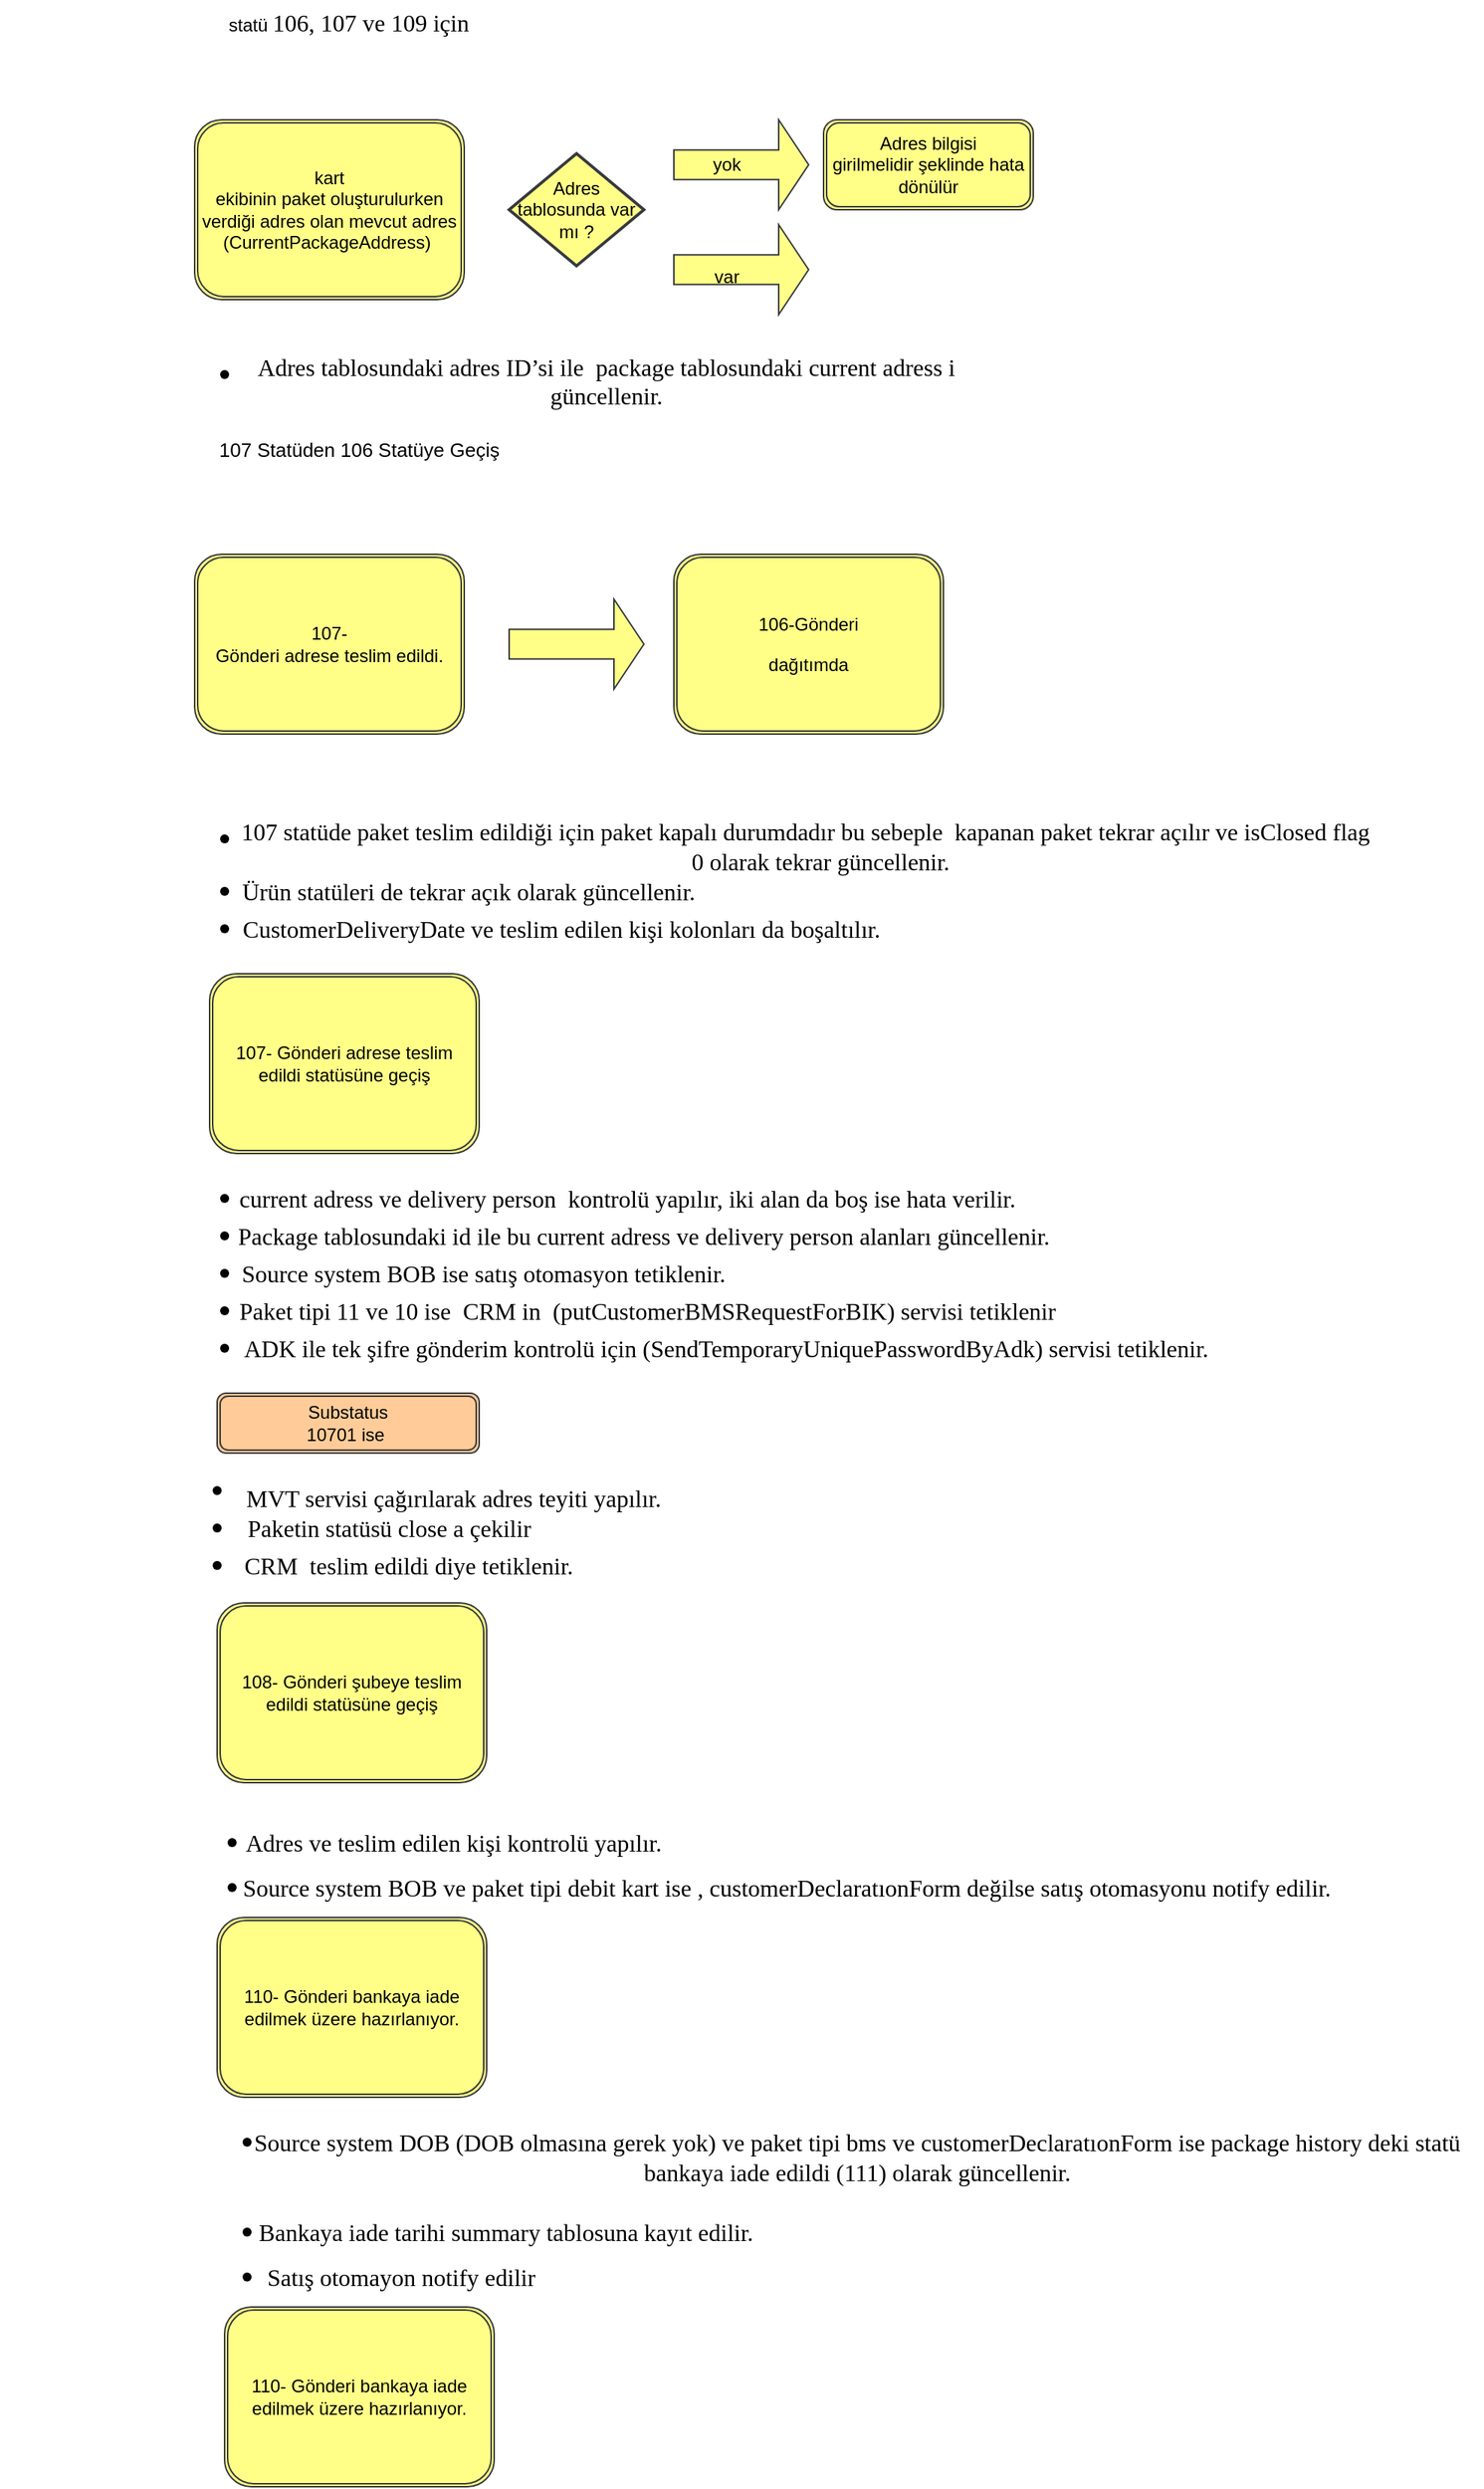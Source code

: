 <mxfile version="24.3.1" type="github">
  <diagram name="Sayfa -1" id="WW5wY_Qcip8z4y86tEyI">
    <mxGraphModel dx="1845" dy="658" grid="1" gridSize="10" guides="1" tooltips="1" connect="1" arrows="1" fold="1" page="1" pageScale="1" pageWidth="827" pageHeight="1169" background="none" math="0" shadow="0">
      <root>
        <mxCell id="0" />
        <mxCell id="1" parent="0" />
        <mxCell id="4TituT0BLEGVB-wLY2qW-1" value="&lt;span style=&quot;&quot;&gt;&lt;font style=&quot;font-size: 12px;&quot; face=&quot;Helvetica&quot;&gt;kart&lt;br&gt;ekibinin paket oluşturulurken verdiği adres olan mevcut adres (CurrentPackageAddress)&amp;nbsp;&lt;/font&gt;&lt;/span&gt;" style="shape=ext;double=1;rounded=1;whiteSpace=wrap;html=1;fillColor=#ffff88;strokeColor=#36393d;" vertex="1" parent="1">
          <mxGeometry x="50" y="160" width="180" height="120" as="geometry" />
        </mxCell>
        <mxCell id="4TituT0BLEGVB-wLY2qW-2" value="Adres tablosunda var mı ?" style="strokeWidth=2;html=1;shape=mxgraph.flowchart.decision;whiteSpace=wrap;fillColor=#ffff88;strokeColor=#36393d;" vertex="1" parent="1">
          <mxGeometry x="260" y="182.5" width="90" height="75" as="geometry" />
        </mxCell>
        <mxCell id="4TituT0BLEGVB-wLY2qW-3" value="" style="html=1;shadow=0;dashed=0;align=center;verticalAlign=middle;shape=mxgraph.arrows2.arrow;dy=0.67;dx=20;notch=0;fillColor=#ffff88;strokeColor=#36393d;" vertex="1" parent="1">
          <mxGeometry x="370" y="160" width="90" height="60" as="geometry" />
        </mxCell>
        <mxCell id="4TituT0BLEGVB-wLY2qW-7" value="" style="html=1;shadow=0;dashed=0;align=center;verticalAlign=middle;shape=mxgraph.arrows2.arrow;dy=0.67;dx=20;notch=0;fillColor=#ffff88;strokeColor=#36393d;" vertex="1" parent="1">
          <mxGeometry x="370" y="230" width="90" height="60" as="geometry" />
        </mxCell>
        <mxCell id="4TituT0BLEGVB-wLY2qW-8" value="yok" style="text;html=1;align=center;verticalAlign=middle;resizable=0;points=[];autosize=1;strokeColor=none;fillColor=none;" vertex="1" parent="1">
          <mxGeometry x="385" y="175" width="40" height="30" as="geometry" />
        </mxCell>
        <mxCell id="4TituT0BLEGVB-wLY2qW-9" value="var" style="text;html=1;align=center;verticalAlign=middle;resizable=0;points=[];autosize=1;strokeColor=none;fillColor=none;" vertex="1" parent="1">
          <mxGeometry x="385" y="250" width="40" height="30" as="geometry" />
        </mxCell>
        <mxCell id="4TituT0BLEGVB-wLY2qW-12" value="&lt;span style=&quot;&quot;&gt;&lt;font style=&quot;font-size: 12px;&quot; face=&quot;Helvetica&quot;&gt;Adres bilgisi&lt;br&gt;girilmelidir şeklinde hata dönülür&lt;/font&gt;&lt;/span&gt;" style="shape=ext;double=1;rounded=1;whiteSpace=wrap;html=1;fillColor=#ffff88;strokeColor=#36393d;" vertex="1" parent="1">
          <mxGeometry x="470" y="160" width="140" height="60" as="geometry" />
        </mxCell>
        <mxCell id="4TituT0BLEGVB-wLY2qW-15" value="" style="shape=waypoint;sketch=0;fillStyle=solid;size=6;pointerEvents=1;points=[];fillColor=none;resizable=0;rotatable=0;perimeter=centerPerimeter;snapToPoint=1;" vertex="1" parent="1">
          <mxGeometry x="60" y="320" width="20" height="20" as="geometry" />
        </mxCell>
        <mxCell id="4TituT0BLEGVB-wLY2qW-20" value="&lt;span style=&quot;text-wrap: nowrap;&quot;&gt;statü&amp;nbsp;&lt;/span&gt;&lt;span style=&quot;text-wrap: nowrap; font-size: 12pt; font-family: &amp;quot;Times New Roman&amp;quot;, serif;&quot;&gt;106, 107 ve 109 için&amp;nbsp;&lt;/span&gt;" style="text;html=1;align=center;verticalAlign=middle;whiteSpace=wrap;rounded=0;" vertex="1" parent="1">
          <mxGeometry x="60" y="80" width="190" height="30" as="geometry" />
        </mxCell>
        <mxCell id="4TituT0BLEGVB-wLY2qW-21" value="&lt;p style=&quot;text-indent: -18pt; font-size: 16px;&quot; class=&quot;MsoListParagraph&quot;&gt;&lt;font style=&quot;font-size: 16px;&quot; face=&quot;Times New Roman&quot;&gt;&lt;span style=&quot;font-variant-numeric: normal; font-variant-east-asian: normal; font-variant-alternates: normal; font-kerning: auto; font-optical-sizing: auto; font-feature-settings: normal; font-variation-settings: normal; font-variant-position: normal; font-stretch: normal; line-height: normal;&quot;&gt;&amp;nbsp; &amp;nbsp; &amp;nbsp; &amp;nbsp;&lt;br&gt;&lt;/span&gt;Adres tablosundaki adres ID’si ile&amp;nbsp; package tablosundaki current adress i güncellenir.&lt;/font&gt;&lt;/p&gt;" style="text;html=1;align=center;verticalAlign=middle;whiteSpace=wrap;rounded=0;" vertex="1" parent="1">
          <mxGeometry x="70" y="310" width="510" height="30" as="geometry" />
        </mxCell>
        <mxCell id="4TituT0BLEGVB-wLY2qW-22" value="&lt;p align=&quot;center&quot; class=&quot;MsoNormal&quot;&gt;107-&lt;br/&gt;Gönderi adrese teslim edildi.&lt;/p&gt;" style="shape=ext;double=1;rounded=1;whiteSpace=wrap;html=1;fillColor=#ffff88;strokeColor=#36393d;" vertex="1" parent="1">
          <mxGeometry x="50" y="450" width="180" height="120" as="geometry" />
        </mxCell>
        <mxCell id="4TituT0BLEGVB-wLY2qW-25" value="" style="html=1;shadow=0;dashed=0;align=center;verticalAlign=middle;shape=mxgraph.arrows2.arrow;dy=0.67;dx=20;notch=0;fillColor=#ffff88;strokeColor=#36393d;" vertex="1" parent="1">
          <mxGeometry x="260" y="480" width="90" height="60" as="geometry" />
        </mxCell>
        <mxCell id="4TituT0BLEGVB-wLY2qW-29" value="" style="shape=waypoint;sketch=0;fillStyle=solid;size=6;pointerEvents=1;points=[];fillColor=none;resizable=0;rotatable=0;perimeter=centerPerimeter;snapToPoint=1;" vertex="1" parent="1">
          <mxGeometry x="60" y="630" width="20" height="20" as="geometry" />
        </mxCell>
        <mxCell id="4TituT0BLEGVB-wLY2qW-30" value="&lt;p class=&quot;MsoNormal&quot;&gt;&lt;font style=&quot;font-size: 13px;&quot;&gt;107 Statüden 106 Statüye Geçiş&lt;/font&gt;&lt;b&gt;&lt;/b&gt;&lt;/p&gt;" style="text;html=1;align=center;verticalAlign=middle;whiteSpace=wrap;rounded=0;" vertex="1" parent="1">
          <mxGeometry x="60" y="360" width="200" height="40" as="geometry" />
        </mxCell>
        <mxCell id="4TituT0BLEGVB-wLY2qW-31" value="&lt;p class=&quot;MsoListParagraph&quot; style=&quot;text-indent: -18pt; font-size: 16px;&quot;&gt;&lt;font style=&quot;font-size: 16px;&quot; face=&quot;Times New Roman&quot;&gt;&lt;span style=&quot;&quot;&gt;107 statüde paket teslim edildiği için paket kapalı durumdadır bu sebeple &amp;nbsp;kapanan paket tekrar açılır ve isClosed&amp;nbsp;&lt;/span&gt;&lt;span style=&quot;background-color: initial; text-indent: -18pt;&quot;&gt;flag 0 olarak tekrar güncellenir.&amp;nbsp;&lt;/span&gt;&lt;/font&gt;&lt;/p&gt;" style="text;html=1;align=center;verticalAlign=middle;whiteSpace=wrap;rounded=0;fontSize=13;" vertex="1" parent="1">
          <mxGeometry x="100" y="630" width="740" height="30" as="geometry" />
        </mxCell>
        <mxCell id="4TituT0BLEGVB-wLY2qW-32" value="&lt;p align=&quot;center&quot; class=&quot;MsoNormal&quot;&gt;106-&lt;span style=&quot;background-color: initial;&quot;&gt;Gönderi&lt;/span&gt;&lt;/p&gt;&lt;p align=&quot;center&quot; class=&quot;MsoNormal&quot;&gt;dağıtımda&lt;/p&gt;" style="shape=ext;double=1;rounded=1;whiteSpace=wrap;html=1;fillColor=#ffff88;strokeColor=#36393d;" vertex="1" parent="1">
          <mxGeometry x="370" y="450" width="180" height="120" as="geometry" />
        </mxCell>
        <mxCell id="4TituT0BLEGVB-wLY2qW-36" value="&lt;span style=&quot;font-size:12.0pt;font-family:&amp;quot;Times New Roman&amp;quot;,serif;&lt;br/&gt;mso-fareast-font-family:&amp;quot;Times New Roman&amp;quot;;mso-fareast-theme-font:minor-fareast;&lt;br/&gt;mso-ansi-language:TR;mso-fareast-language:EN-US;mso-bidi-language:AR-SA&quot;&gt;Ürün statüleri de tekrar açık olarak güncellenir.&amp;nbsp;&lt;/span&gt;" style="text;html=1;align=center;verticalAlign=middle;whiteSpace=wrap;rounded=0;" vertex="1" parent="1">
          <mxGeometry y="660" width="470" height="30" as="geometry" />
        </mxCell>
        <mxCell id="4TituT0BLEGVB-wLY2qW-37" value="" style="shape=waypoint;sketch=0;fillStyle=solid;size=6;pointerEvents=1;points=[];fillColor=none;resizable=0;rotatable=0;perimeter=centerPerimeter;snapToPoint=1;" vertex="1" parent="1">
          <mxGeometry x="60" y="665" width="20" height="20" as="geometry" />
        </mxCell>
        <mxCell id="4TituT0BLEGVB-wLY2qW-39" value="" style="shape=waypoint;sketch=0;fillStyle=solid;size=6;pointerEvents=1;points=[];fillColor=none;resizable=0;rotatable=0;perimeter=centerPerimeter;snapToPoint=1;" vertex="1" parent="1">
          <mxGeometry x="60" y="690" width="20" height="20" as="geometry" />
        </mxCell>
        <mxCell id="4TituT0BLEGVB-wLY2qW-40" value="&lt;span style=&quot;font-size:12.0pt;font-family:&amp;quot;Times New Roman&amp;quot;,serif;&lt;br/&gt;mso-fareast-font-family:&amp;quot;Times New Roman&amp;quot;;mso-fareast-theme-font:minor-fareast;&lt;br/&gt;mso-ansi-language:TR;mso-fareast-language:EN-US;mso-bidi-language:AR-SA&quot;&gt;CustomerDeliveryDate ve teslim edilen kişi kolonları da boşaltılır.&lt;/span&gt;" style="text;html=1;align=center;verticalAlign=middle;whiteSpace=wrap;rounded=0;" vertex="1" parent="1">
          <mxGeometry x="20" y="685" width="550" height="30" as="geometry" />
        </mxCell>
        <mxCell id="4TituT0BLEGVB-wLY2qW-41" value="&lt;p align=&quot;center&quot; class=&quot;MsoNormal&quot;&gt;107- Gönderi adrese teslim edildi statüsüne geçiş&lt;br&gt;&lt;/p&gt;" style="shape=ext;double=1;rounded=1;whiteSpace=wrap;html=1;fillColor=#ffff88;strokeColor=#36393d;" vertex="1" parent="1">
          <mxGeometry x="60" y="730" width="180" height="120" as="geometry" />
        </mxCell>
        <mxCell id="4TituT0BLEGVB-wLY2qW-46" value="" style="shape=waypoint;sketch=0;fillStyle=solid;size=6;pointerEvents=1;points=[];fillColor=none;resizable=0;rotatable=0;perimeter=centerPerimeter;snapToPoint=1;" vertex="1" parent="1">
          <mxGeometry x="60" y="870" width="20" height="20" as="geometry" />
        </mxCell>
        <mxCell id="4TituT0BLEGVB-wLY2qW-47" value="&lt;p style=&quot;font-size: 16px;&quot; class=&quot;MsoNormal&quot;&gt;&lt;font style=&quot;font-size: 16px;&quot; face=&quot;Times New Roman&quot;&gt;current adress ve delivery person&amp;nbsp; kontrolü yapılır, iki alan da boş ise hata verilir.&amp;nbsp;&amp;nbsp;&lt;/font&gt;&lt;span style=&quot;font-size: 14px; background-color: initial;&quot;&gt;&amp;nbsp;&lt;/span&gt;&lt;/p&gt;&lt;p style=&quot;font-size: 14px;&quot; class=&quot;MsoNormal&quot;&gt;&lt;/p&gt;" style="text;html=1;align=center;verticalAlign=middle;whiteSpace=wrap;rounded=0;" vertex="1" parent="1">
          <mxGeometry x="40" y="865" width="610" height="30" as="geometry" />
        </mxCell>
        <mxCell id="4TituT0BLEGVB-wLY2qW-48" value="" style="shape=waypoint;sketch=0;fillStyle=solid;size=6;pointerEvents=1;points=[];fillColor=none;resizable=0;rotatable=0;perimeter=centerPerimeter;snapToPoint=1;" vertex="1" parent="1">
          <mxGeometry x="60" y="895" width="20" height="20" as="geometry" />
        </mxCell>
        <mxCell id="4TituT0BLEGVB-wLY2qW-49" value="&lt;span style=&quot;font-size:12.0pt;font-family:&amp;quot;Times New Roman&amp;quot;,serif;&lt;br/&gt;mso-fareast-font-family:&amp;quot;Times New Roman&amp;quot;;mso-fareast-theme-font:minor-fareast;&lt;br/&gt;mso-ansi-language:TR;mso-fareast-language:EN-US;mso-bidi-language:AR-SA&quot;&gt;Package tablosundaki id ile bu current adress ve delivery person alanları güncellenir.&lt;/span&gt;" style="text;html=1;align=center;verticalAlign=middle;whiteSpace=wrap;rounded=0;" vertex="1" parent="1">
          <mxGeometry x="40" y="890" width="620" height="30" as="geometry" />
        </mxCell>
        <mxCell id="4TituT0BLEGVB-wLY2qW-53" value="&lt;p style=&quot;&quot; align=&quot;center&quot; class=&quot;MsoNormal&quot;&gt;&lt;span style=&quot;&quot;&gt;Substatus&lt;br&gt;10701 ise&amp;nbsp;&lt;/span&gt;&lt;br&gt;&lt;/p&gt;" style="shape=ext;double=1;rounded=1;whiteSpace=wrap;html=1;fillColor=#ffcc99;strokeColor=#36393d;" vertex="1" parent="1">
          <mxGeometry x="65" y="1010" width="175" height="40" as="geometry" />
        </mxCell>
        <mxCell id="4TituT0BLEGVB-wLY2qW-54" value="" style="shape=waypoint;sketch=0;fillStyle=solid;size=6;pointerEvents=1;points=[];fillColor=none;resizable=0;rotatable=0;perimeter=centerPerimeter;snapToPoint=1;" vertex="1" parent="1">
          <mxGeometry x="60" y="920" width="20" height="20" as="geometry" />
        </mxCell>
        <mxCell id="4TituT0BLEGVB-wLY2qW-56" value="&lt;span style=&quot;font-size:12.0pt;font-family:&amp;quot;Times New Roman&amp;quot;,serif;&lt;br/&gt;mso-fareast-font-family:&amp;quot;Times New Roman&amp;quot;;mso-fareast-theme-font:minor-fareast;&lt;br/&gt;mso-ansi-language:TR;mso-fareast-language:EN-US;mso-bidi-language:AR-SA&quot;&gt;MVT servisi çağırılarak adres teyiti yapılır.&amp;nbsp;&lt;/span&gt;" style="text;html=1;align=center;verticalAlign=middle;whiteSpace=wrap;rounded=0;" vertex="1" parent="1">
          <mxGeometry x="-80" y="1065" width="610" height="30" as="geometry" />
        </mxCell>
        <mxCell id="4TituT0BLEGVB-wLY2qW-57" value="" style="shape=waypoint;sketch=0;fillStyle=solid;size=6;pointerEvents=1;points=[];fillColor=none;resizable=0;rotatable=0;perimeter=centerPerimeter;snapToPoint=1;" vertex="1" parent="1">
          <mxGeometry x="60" y="945" width="20" height="20" as="geometry" />
        </mxCell>
        <mxCell id="4TituT0BLEGVB-wLY2qW-58" value="&lt;span style=&quot;font-size:12.0pt;font-family:&amp;quot;Times New Roman&amp;quot;,serif;&lt;br/&gt;mso-fareast-font-family:&amp;quot;Times New Roman&amp;quot;;mso-fareast-theme-font:minor-fareast;&lt;br/&gt;mso-ansi-language:TR;mso-fareast-language:EN-US;mso-bidi-language:AR-SA&quot;&gt;Paketin statüsü close a çekilir&lt;/span&gt;" style="text;html=1;align=center;verticalAlign=middle;whiteSpace=wrap;rounded=0;" vertex="1" parent="1">
          <mxGeometry x="-20" y="1085" width="400" height="30" as="geometry" />
        </mxCell>
        <mxCell id="4TituT0BLEGVB-wLY2qW-59" value="" style="shape=waypoint;sketch=0;fillStyle=solid;size=6;pointerEvents=1;points=[];fillColor=none;resizable=0;rotatable=0;perimeter=centerPerimeter;snapToPoint=1;" vertex="1" parent="1">
          <mxGeometry x="60" y="970" width="20" height="20" as="geometry" />
        </mxCell>
        <mxCell id="4TituT0BLEGVB-wLY2qW-60" value="&lt;span style=&quot;font-size:12.0pt;font-family:&amp;quot;Times New Roman&amp;quot;,serif;&lt;br/&gt;mso-fareast-font-family:&amp;quot;Times New Roman&amp;quot;;mso-fareast-theme-font:minor-fareast;&lt;br/&gt;mso-ansi-language:TR;mso-fareast-language:EN-US;mso-bidi-language:AR-SA&quot;&gt;CRM&amp;nbsp; teslim edildi diye tetiklenir.&amp;nbsp;&lt;/span&gt;" style="text;html=1;align=center;verticalAlign=middle;whiteSpace=wrap;rounded=0;" vertex="1" parent="1">
          <mxGeometry x="10" y="1110" width="370" height="30" as="geometry" />
        </mxCell>
        <mxCell id="4TituT0BLEGVB-wLY2qW-61" value="&lt;span style=&quot;font-size:12.0pt;font-family:&amp;quot;Times New Roman&amp;quot;,serif;&lt;br/&gt;mso-fareast-font-family:&amp;quot;Times New Roman&amp;quot;;mso-fareast-theme-font:minor-fareast;&lt;br/&gt;mso-ansi-language:TR;mso-fareast-language:EN-US;mso-bidi-language:AR-SA&quot;&gt;Source system BOB ise satış otomasyon tetiklenir.&amp;nbsp;&lt;/span&gt;" style="text;html=1;align=center;verticalAlign=middle;whiteSpace=wrap;rounded=0;" vertex="1" parent="1">
          <mxGeometry x="-30" y="915" width="550" height="30" as="geometry" />
        </mxCell>
        <mxCell id="4TituT0BLEGVB-wLY2qW-63" value="&lt;span style=&quot;font-size:12.0pt;font-family:&amp;quot;Times New Roman&amp;quot;,serif;&lt;br/&gt;mso-fareast-font-family:&amp;quot;Times New Roman&amp;quot;;mso-fareast-theme-font:minor-fareast;&lt;br/&gt;mso-ansi-language:TR;mso-fareast-language:EN-US;mso-bidi-language:AR-SA&quot;&gt;Paket tipi 11 ve 10 ise&amp;nbsp; CRM in&amp;nbsp;&amp;nbsp;&lt;/span&gt;&lt;span style=&quot;font-family: &amp;quot;Times New Roman&amp;quot;, serif; font-size: 16px;&quot;&gt;(putCustomerBMSRequestForBIK)&amp;nbsp;&lt;/span&gt;&lt;span style=&quot;font-size:12.0pt;font-family:&amp;quot;Times New Roman&amp;quot;,serif;&lt;br/&gt;mso-fareast-font-family:&amp;quot;Times New Roman&amp;quot;;mso-fareast-theme-font:minor-fareast;&lt;br/&gt;mso-ansi-language:TR;mso-fareast-language:EN-US;mso-bidi-language:AR-SA&quot;&gt;servisi tetiklenir&lt;/span&gt;" style="text;html=1;align=center;verticalAlign=middle;whiteSpace=wrap;rounded=0;" vertex="1" parent="1">
          <mxGeometry x="45" y="940" width="615" height="30" as="geometry" />
        </mxCell>
        <mxCell id="4TituT0BLEGVB-wLY2qW-64" value="&lt;span style=&quot;font-size:12.0pt;font-family:&amp;quot;Times New Roman&amp;quot;,serif;&lt;br/&gt;mso-fareast-font-family:&amp;quot;Times New Roman&amp;quot;;mso-fareast-theme-font:minor-fareast;&lt;br/&gt;mso-ansi-language:TR;mso-fareast-language:EN-US;mso-bidi-language:AR-SA&quot;&gt;ADK ile tek şifre gönderim kontrolü için (SendTemporaryUniquePasswordByAdk) servisi tetiklenir.&lt;/span&gt;" style="text;html=1;align=center;verticalAlign=middle;whiteSpace=wrap;rounded=0;" vertex="1" parent="1">
          <mxGeometry x="55" y="965" width="700" height="30" as="geometry" />
        </mxCell>
        <mxCell id="4TituT0BLEGVB-wLY2qW-65" value="" style="shape=waypoint;sketch=0;fillStyle=solid;size=6;pointerEvents=1;points=[];fillColor=none;resizable=0;rotatable=0;perimeter=centerPerimeter;snapToPoint=1;" vertex="1" parent="1">
          <mxGeometry x="55" y="1065" width="20" height="20" as="geometry" />
        </mxCell>
        <mxCell id="4TituT0BLEGVB-wLY2qW-66" value="" style="shape=waypoint;sketch=0;fillStyle=solid;size=6;pointerEvents=1;points=[];fillColor=none;resizable=0;rotatable=0;perimeter=centerPerimeter;snapToPoint=1;" vertex="1" parent="1">
          <mxGeometry x="55" y="1090" width="20" height="20" as="geometry" />
        </mxCell>
        <mxCell id="4TituT0BLEGVB-wLY2qW-67" value="" style="shape=waypoint;sketch=0;fillStyle=solid;size=6;pointerEvents=1;points=[];fillColor=none;resizable=0;rotatable=0;perimeter=centerPerimeter;snapToPoint=1;" vertex="1" parent="1">
          <mxGeometry x="55" y="1115" width="20" height="20" as="geometry" />
        </mxCell>
        <mxCell id="4TituT0BLEGVB-wLY2qW-68" value="&lt;p align=&quot;center&quot; class=&quot;MsoNormal&quot;&gt;108- Gönderi şubeye teslim edildi statüsüne geçiş&lt;br&gt;&lt;/p&gt;" style="shape=ext;double=1;rounded=1;whiteSpace=wrap;html=1;fillColor=#ffff88;strokeColor=#36393d;" vertex="1" parent="1">
          <mxGeometry x="65" y="1150" width="180" height="120" as="geometry" />
        </mxCell>
        <mxCell id="4TituT0BLEGVB-wLY2qW-69" value="" style="shape=waypoint;sketch=0;fillStyle=solid;size=6;pointerEvents=1;points=[];fillColor=none;resizable=0;rotatable=0;perimeter=centerPerimeter;snapToPoint=1;" vertex="1" parent="1">
          <mxGeometry x="65" y="1300" width="20" height="20" as="geometry" />
        </mxCell>
        <mxCell id="4TituT0BLEGVB-wLY2qW-70" value="" style="shape=waypoint;sketch=0;fillStyle=solid;size=6;pointerEvents=1;points=[];fillColor=none;resizable=0;rotatable=0;perimeter=centerPerimeter;snapToPoint=1;" vertex="1" parent="1">
          <mxGeometry x="65" y="1330" width="20" height="20" as="geometry" />
        </mxCell>
        <mxCell id="4TituT0BLEGVB-wLY2qW-71" value="&lt;span style=&quot;font-size:12.0pt;font-family:&amp;quot;Times New Roman&amp;quot;,serif;&lt;br/&gt;mso-fareast-font-family:&amp;quot;Times New Roman&amp;quot;;mso-fareast-theme-font:minor-fareast;&lt;br/&gt;mso-ansi-language:TR;mso-fareast-language:EN-US;mso-bidi-language:AR-SA&quot;&gt;Adres ve teslim edilen kişi kontrolü yapılır.&amp;nbsp;&lt;/span&gt;" style="text;html=1;align=center;verticalAlign=middle;whiteSpace=wrap;rounded=0;" vertex="1" parent="1">
          <mxGeometry x="-50" y="1295" width="550" height="30" as="geometry" />
        </mxCell>
        <mxCell id="4TituT0BLEGVB-wLY2qW-72" value="&lt;span style=&quot;font-size:12.0pt;font-family:&amp;quot;Times New Roman&amp;quot;,serif;&lt;br/&gt;mso-fareast-font-family:&amp;quot;Times New Roman&amp;quot;;mso-fareast-theme-font:minor-fareast;&lt;br/&gt;mso-ansi-language:TR;mso-fareast-language:EN-US;mso-bidi-language:AR-SA&quot;&gt;Source system BOB ve paket tipi debit kart ise , customerDeclaratıonForm değilse satış otomasyonu notify edilir.&amp;nbsp;&lt;/span&gt;" style="text;html=1;align=center;verticalAlign=middle;whiteSpace=wrap;rounded=0;" vertex="1" parent="1">
          <mxGeometry x="40" y="1325" width="815" height="30" as="geometry" />
        </mxCell>
        <mxCell id="4TituT0BLEGVB-wLY2qW-73" value="&lt;p align=&quot;center&quot; class=&quot;MsoNormal&quot;&gt;110- Gönderi bankaya iade edilmek üzere hazırlanıyor.&lt;br&gt;&lt;/p&gt;" style="shape=ext;double=1;rounded=1;whiteSpace=wrap;html=1;fillColor=#ffff88;strokeColor=#36393d;" vertex="1" parent="1">
          <mxGeometry x="65" y="1360" width="180" height="120" as="geometry" />
        </mxCell>
        <mxCell id="4TituT0BLEGVB-wLY2qW-74" value="" style="shape=waypoint;sketch=0;fillStyle=solid;size=6;pointerEvents=1;points=[];fillColor=none;resizable=0;rotatable=0;perimeter=centerPerimeter;snapToPoint=1;" vertex="1" parent="1">
          <mxGeometry x="75" y="1500" width="20" height="20" as="geometry" />
        </mxCell>
        <mxCell id="4TituT0BLEGVB-wLY2qW-75" value="" style="shape=waypoint;sketch=0;fillStyle=solid;size=6;pointerEvents=1;points=[];fillColor=none;resizable=0;rotatable=0;perimeter=centerPerimeter;snapToPoint=1;" vertex="1" parent="1">
          <mxGeometry x="75" y="1560" width="20" height="20" as="geometry" />
        </mxCell>
        <mxCell id="4TituT0BLEGVB-wLY2qW-76" value="" style="shape=waypoint;sketch=0;fillStyle=solid;size=6;pointerEvents=1;points=[];fillColor=none;resizable=0;rotatable=0;perimeter=centerPerimeter;snapToPoint=1;" vertex="1" parent="1">
          <mxGeometry x="75" y="1590" width="20" height="20" as="geometry" />
        </mxCell>
        <mxCell id="4TituT0BLEGVB-wLY2qW-77" value="&lt;p style=&quot;font-size: 16px;&quot; class=&quot;MsoNormal&quot;&gt;&lt;font face=&quot;Times New Roman&quot;&gt;Source system DOB (DOB olmasına gerek yok) ve paket tipi bms ve customerDeclaratıonForm ise package history deki statü bankaya iade edildi (111) olarak güncellenir.&lt;/font&gt;&lt;/p&gt;" style="text;html=1;align=center;verticalAlign=middle;whiteSpace=wrap;rounded=0;" vertex="1" parent="1">
          <mxGeometry x="75" y="1500" width="835" height="40" as="geometry" />
        </mxCell>
        <mxCell id="4TituT0BLEGVB-wLY2qW-78" value="&lt;span style=&quot;font-size:12.0pt;font-family:&amp;quot;Times New Roman&amp;quot;,serif;&lt;br/&gt;mso-fareast-font-family:&amp;quot;Times New Roman&amp;quot;;mso-fareast-theme-font:minor-fareast;&lt;br/&gt;mso-ansi-language:TR;mso-fareast-language:EN-US;mso-bidi-language:AR-SA&quot;&gt;Bankaya iade tarihi summary tablosuna kayıt edilir.&amp;nbsp;&lt;/span&gt;" style="text;html=1;align=center;verticalAlign=middle;whiteSpace=wrap;rounded=0;" vertex="1" parent="1">
          <mxGeometry x="-60" y="1555" width="640" height="30" as="geometry" />
        </mxCell>
        <mxCell id="4TituT0BLEGVB-wLY2qW-79" value="&lt;span style=&quot;font-size:12.0pt;font-family:&amp;quot;Times New Roman&amp;quot;,serif;&lt;br/&gt;mso-fareast-font-family:&amp;quot;Times New Roman&amp;quot;;mso-fareast-theme-font:minor-fareast;&lt;br/&gt;mso-ansi-language:TR;mso-fareast-language:EN-US;mso-bidi-language:AR-SA&quot;&gt;Satış otomayon notify edilir&amp;nbsp;&lt;/span&gt;" style="text;html=1;align=center;verticalAlign=middle;whiteSpace=wrap;rounded=0;" vertex="1" parent="1">
          <mxGeometry y="1585" width="380" height="30" as="geometry" />
        </mxCell>
        <mxCell id="4TituT0BLEGVB-wLY2qW-80" value="&lt;p align=&quot;center&quot; class=&quot;MsoNormal&quot;&gt;110- Gönderi bankaya iade edilmek üzere hazırlanıyor.&lt;br&gt;&lt;/p&gt;" style="shape=ext;double=1;rounded=1;whiteSpace=wrap;html=1;fillColor=#ffff88;strokeColor=#36393d;" vertex="1" parent="1">
          <mxGeometry x="70" y="1620" width="180" height="120" as="geometry" />
        </mxCell>
      </root>
    </mxGraphModel>
  </diagram>
</mxfile>
